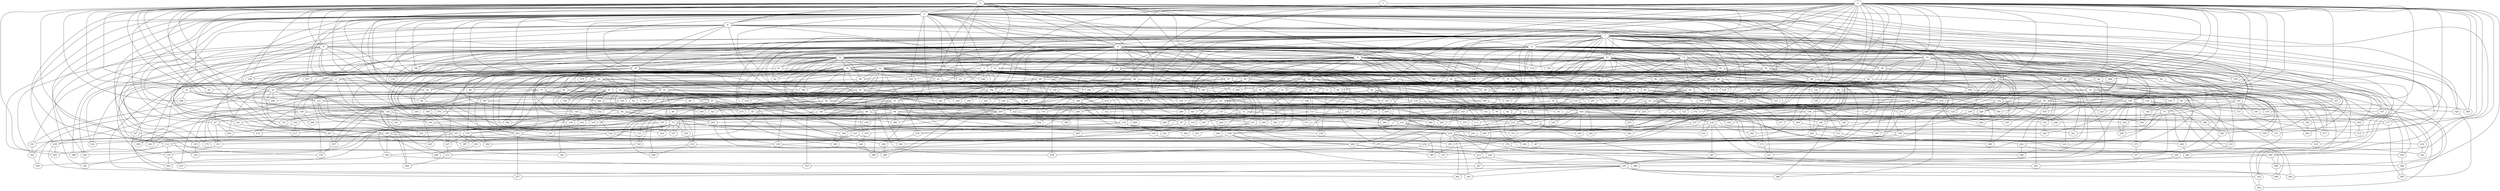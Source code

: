 strict graph "barabasi_albert_graph(400,3)" {
0;
1;
2;
3;
4;
5;
6;
7;
8;
9;
10;
11;
12;
13;
14;
15;
16;
17;
18;
19;
20;
21;
22;
23;
24;
25;
26;
27;
28;
29;
30;
31;
32;
33;
34;
35;
36;
37;
38;
39;
40;
41;
42;
43;
44;
45;
46;
47;
48;
49;
50;
51;
52;
53;
54;
55;
56;
57;
58;
59;
60;
61;
62;
63;
64;
65;
66;
67;
68;
69;
70;
71;
72;
73;
74;
75;
76;
77;
78;
79;
80;
81;
82;
83;
84;
85;
86;
87;
88;
89;
90;
91;
92;
93;
94;
95;
96;
97;
98;
99;
100;
101;
102;
103;
104;
105;
106;
107;
108;
109;
110;
111;
112;
113;
114;
115;
116;
117;
118;
119;
120;
121;
122;
123;
124;
125;
126;
127;
128;
129;
130;
131;
132;
133;
134;
135;
136;
137;
138;
139;
140;
141;
142;
143;
144;
145;
146;
147;
148;
149;
150;
151;
152;
153;
154;
155;
156;
157;
158;
159;
160;
161;
162;
163;
164;
165;
166;
167;
168;
169;
170;
171;
172;
173;
174;
175;
176;
177;
178;
179;
180;
181;
182;
183;
184;
185;
186;
187;
188;
189;
190;
191;
192;
193;
194;
195;
196;
197;
198;
199;
200;
201;
202;
203;
204;
205;
206;
207;
208;
209;
210;
211;
212;
213;
214;
215;
216;
217;
218;
219;
220;
221;
222;
223;
224;
225;
226;
227;
228;
229;
230;
231;
232;
233;
234;
235;
236;
237;
238;
239;
240;
241;
242;
243;
244;
245;
246;
247;
248;
249;
250;
251;
252;
253;
254;
255;
256;
257;
258;
259;
260;
261;
262;
263;
264;
265;
266;
267;
268;
269;
270;
271;
272;
273;
274;
275;
276;
277;
278;
279;
280;
281;
282;
283;
284;
285;
286;
287;
288;
289;
290;
291;
292;
293;
294;
295;
296;
297;
298;
299;
300;
301;
302;
303;
304;
305;
306;
307;
308;
309;
310;
311;
312;
313;
314;
315;
316;
317;
318;
319;
320;
321;
322;
323;
324;
325;
326;
327;
328;
329;
330;
331;
332;
333;
334;
335;
336;
337;
338;
339;
340;
341;
342;
343;
344;
345;
346;
347;
348;
349;
350;
351;
352;
353;
354;
355;
356;
357;
358;
359;
360;
361;
362;
363;
364;
365;
366;
367;
368;
369;
370;
371;
372;
373;
374;
375;
376;
377;
378;
379;
380;
381;
382;
383;
384;
385;
386;
387;
388;
389;
390;
391;
392;
393;
394;
395;
396;
397;
398;
399;
0 -- 3  [is_available=True, prob="0.298269849077"];
0 -- 4  [is_available=True, prob="0.527119237675"];
0 -- 5  [is_available=True, prob="1.0"];
0 -- 6  [is_available=True, prob="1.0"];
0 -- 8  [is_available=True, prob="0.487767619894"];
0 -- 9  [is_available=True, prob="0.143042769082"];
0 -- 10  [is_available=True, prob="0.386336777808"];
0 -- 11  [is_available=True, prob="1.0"];
0 -- 397  [is_available=True, prob="0.73827241974"];
0 -- 398  [is_available=True, prob="0.0623955743473"];
0 -- 15  [is_available=True, prob="0.267256335698"];
0 -- 259  [is_available=True, prob="0.992845850758"];
0 -- 23  [is_available=True, prob="0.388029123252"];
0 -- 280  [is_available=True, prob="1.0"];
0 -- 25  [is_available=True, prob="0.126511732283"];
0 -- 26  [is_available=True, prob="0.147181315976"];
0 -- 29  [is_available=True, prob="1.0"];
0 -- 40  [is_available=True, prob="1.0"];
0 -- 298  [is_available=True, prob="0.740420963743"];
0 -- 190  [is_available=True, prob="0.351554697924"];
0 -- 139  [is_available=True, prob="1.0"];
0 -- 326  [is_available=True, prob="0.818715658876"];
0 -- 327  [is_available=True, prob="0.772439747686"];
0 -- 204  [is_available=True, prob="0.414912924507"];
0 -- 79  [is_available=True, prob="1.0"];
0 -- 214  [is_available=True, prob="0.157508330431"];
0 -- 224  [is_available=True, prob="0.0242776297688"];
0 -- 102  [is_available=True, prob="0.313334585997"];
0 -- 123  [is_available=True, prob="1.0"];
1 -- 3  [is_available=True, prob="0.500758233132"];
1 -- 7  [is_available=True, prob="1.0"];
2 -- 384  [is_available=True, prob="1.0"];
2 -- 386  [is_available=True, prob="0.237531496745"];
2 -- 3  [is_available=True, prob="0.892608515794"];
2 -- 4  [is_available=True, prob="0.0385522766913"];
2 -- 6  [is_available=True, prob="0.0851015819035"];
2 -- 7  [is_available=True, prob="0.80815382262"];
2 -- 8  [is_available=True, prob="0.317228256325"];
2 -- 9  [is_available=True, prob="0.0741479356745"];
2 -- 10  [is_available=True, prob="0.835716033102"];
2 -- 11  [is_available=True, prob="0.937369593437"];
2 -- 271  [is_available=True, prob="1.0"];
2 -- 20  [is_available=True, prob="0.744110527965"];
2 -- 150  [is_available=True, prob="0.171554201924"];
2 -- 388  [is_available=True, prob="0.0334504113739"];
2 -- 26  [is_available=True, prob="0.206065111832"];
2 -- 27  [is_available=True, prob="1.0"];
2 -- 28  [is_available=True, prob="0.645784077838"];
2 -- 29  [is_available=True, prob="0.310745066874"];
2 -- 30  [is_available=True, prob="1.0"];
2 -- 33  [is_available=True, prob="0.837008396883"];
2 -- 34  [is_available=True, prob="0.425291536786"];
2 -- 36  [is_available=True, prob="1.0"];
2 -- 39  [is_available=True, prob="0.378510204727"];
2 -- 242  [is_available=True, prob="0.560559834429"];
2 -- 49  [is_available=True, prob="1.0"];
2 -- 53  [is_available=True, prob="1.0"];
2 -- 54  [is_available=True, prob="0.796117271362"];
2 -- 314  [is_available=True, prob="0.259453597384"];
2 -- 138  [is_available=True, prob="1.0"];
2 -- 66  [is_available=True, prob="0.617688116295"];
2 -- 267  [is_available=True, prob="0.328430246052"];
2 -- 324  [is_available=True, prob="1.0"];
2 -- 161  [is_available=True, prob="0.542524331418"];
2 -- 177  [is_available=True, prob="0.401061464401"];
2 -- 162  [is_available=True, prob="0.689473828155"];
2 -- 78  [is_available=True, prob="1.0"];
2 -- 85  [is_available=True, prob="1.0"];
2 -- 86  [is_available=True, prob="0.846310968194"];
2 -- 348  [is_available=True, prob="0.774364191184"];
2 -- 99  [is_available=True, prob="1.0"];
2 -- 358  [is_available=True, prob="0.891376645098"];
2 -- 230  [is_available=True, prob="0.733549443159"];
2 -- 103  [is_available=True, prob="0.783738015554"];
2 -- 105  [is_available=True, prob="0.847803932086"];
2 -- 112  [is_available=True, prob="1.0"];
2 -- 114  [is_available=True, prob="0.405441237025"];
2 -- 118  [is_available=True, prob="0.276527882223"];
2 -- 119  [is_available=True, prob="1.0"];
3 -- 171  [is_available=True, prob="1.0"];
3 -- 4  [is_available=True, prob="1.0"];
3 -- 5  [is_available=True, prob="0.973311251052"];
3 -- 6  [is_available=True, prob="0.875464187146"];
3 -- 391  [is_available=True, prob="0.187152876996"];
3 -- 13  [is_available=True, prob="0.843002533448"];
3 -- 17  [is_available=True, prob="0.394338242989"];
3 -- 147  [is_available=True, prob="0.932968730882"];
3 -- 149  [is_available=True, prob="0.307229469871"];
3 -- 27  [is_available=True, prob="0.297291324384"];
3 -- 284  [is_available=True, prob="0.273471733223"];
3 -- 31  [is_available=True, prob="1.0"];
3 -- 32  [is_available=True, prob="1.0"];
3 -- 33  [is_available=True, prob="0.951807450559"];
3 -- 35  [is_available=True, prob="1.0"];
3 -- 165  [is_available=True, prob="0.490077524878"];
3 -- 166  [is_available=True, prob="0.0489157751287"];
3 -- 295  [is_available=True, prob="0.739335470044"];
3 -- 40  [is_available=True, prob="0.836023173284"];
3 -- 41  [is_available=True, prob="1.0"];
3 -- 43  [is_available=True, prob="0.241944628572"];
3 -- 45  [is_available=True, prob="0.0387232157531"];
3 -- 47  [is_available=True, prob="0.119786327506"];
3 -- 186  [is_available=True, prob="0.115634627509"];
3 -- 59  [is_available=True, prob="0.57788059208"];
3 -- 60  [is_available=True, prob="0.638364482003"];
3 -- 62  [is_available=True, prob="0.116331540281"];
3 -- 63  [is_available=True, prob="1.0"];
3 -- 130  [is_available=True, prob="1.0"];
3 -- 74  [is_available=True, prob="0.460237701908"];
3 -- 83  [is_available=True, prob="1.0"];
3 -- 84  [is_available=True, prob="1.0"];
3 -- 221  [is_available=True, prob="0.973250670476"];
3 -- 223  [is_available=True, prob="1.0"];
3 -- 226  [is_available=True, prob="0.538605759779"];
3 -- 315  [is_available=True, prob="0.428071645479"];
3 -- 357  [is_available=True, prob="1.0"];
3 -- 235  [is_available=True, prob="1.0"];
3 -- 239  [is_available=True, prob="0.90387757718"];
3 -- 112  [is_available=True, prob="1.0"];
3 -- 374  [is_available=True, prob="0.961871258363"];
3 -- 247  [is_available=True, prob="0.217788813079"];
3 -- 378  [is_available=True, prob="0.720824797949"];
3 -- 254  [is_available=True, prob="0.393206405179"];
4 -- 5  [is_available=True, prob="0.95755302513"];
4 -- 135  [is_available=True, prob="0.525055234473"];
4 -- 9  [is_available=True, prob="1.0"];
4 -- 10  [is_available=True, prob="0.41008993219"];
4 -- 12  [is_available=True, prob="1.0"];
4 -- 13  [is_available=True, prob="0.434337095714"];
4 -- 337  [is_available=True, prob="1.0"];
4 -- 16  [is_available=True, prob="0.982867534512"];
4 -- 145  [is_available=True, prob="1.0"];
4 -- 19  [is_available=True, prob="0.722709548803"];
4 -- 21  [is_available=True, prob="0.827548095345"];
4 -- 22  [is_available=True, prob="0.463247916195"];
4 -- 24  [is_available=True, prob="0.709467893796"];
4 -- 363  [is_available=True, prob="0.435230525885"];
4 -- 197  [is_available=True, prob="0.488287670952"];
4 -- 161  [is_available=True, prob="0.273178362855"];
4 -- 38  [is_available=True, prob="0.524374692551"];
4 -- 42  [is_available=True, prob="1.0"];
4 -- 172  [is_available=True, prob="0.286896206722"];
4 -- 46  [is_available=True, prob="0.225979178508"];
4 -- 175  [is_available=True, prob="0.507469950746"];
4 -- 306  [is_available=True, prob="0.139547778749"];
4 -- 56  [is_available=True, prob="0.377174451778"];
4 -- 57  [is_available=True, prob="0.557764078141"];
4 -- 138  [is_available=True, prob="0.503882685914"];
4 -- 196  [is_available=True, prob="0.143910732659"];
4 -- 69  [is_available=True, prob="0.283122862144"];
4 -- 198  [is_available=True, prob="0.517881290494"];
4 -- 201  [is_available=True, prob="0.381304926966"];
4 -- 77  [is_available=True, prob="0.441730287227"];
4 -- 208  [is_available=True, prob="0.454565984222"];
4 -- 184  [is_available=True, prob="0.770447471956"];
4 -- 398  [is_available=True, prob="0.91359135465"];
4 -- 88  [is_available=True, prob="0.681572577993"];
4 -- 217  [is_available=True, prob="0.249906397373"];
4 -- 218  [is_available=True, prob="1.0"];
4 -- 92  [is_available=True, prob="0.145285559274"];
4 -- 101  [is_available=True, prob="0.671415290804"];
4 -- 209  [is_available=True, prob="0.44372140517"];
4 -- 259  [is_available=True, prob="0.443124493941"];
4 -- 106  [is_available=True, prob="1.0"];
4 -- 107  [is_available=True, prob="1.0"];
4 -- 110  [is_available=True, prob="0.710195332679"];
4 -- 368  [is_available=True, prob="0.9381559108"];
4 -- 114  [is_available=True, prob="1.0"];
4 -- 147  [is_available=True, prob="0.578674861187"];
5 -- 17  [is_available=True, prob="0.402516844155"];
5 -- 146  [is_available=True, prob="1.0"];
5 -- 279  [is_available=True, prob="0.0103731421191"];
5 -- 24  [is_available=True, prob="0.177780703641"];
5 -- 281  [is_available=True, prob="0.930645255723"];
5 -- 26  [is_available=True, prob="0.827387580118"];
5 -- 33  [is_available=True, prob="0.834344584282"];
5 -- 164  [is_available=True, prob="0.545704966075"];
5 -- 39  [is_available=True, prob="0.395860490203"];
5 -- 300  [is_available=True, prob="0.488411724135"];
5 -- 56  [is_available=True, prob="0.151261297534"];
5 -- 59  [is_available=True, prob="1.0"];
5 -- 80  [is_available=True, prob="1.0"];
5 -- 81  [is_available=True, prob="0.832455846038"];
5 -- 218  [is_available=True, prob="0.426073031491"];
5 -- 103  [is_available=True, prob="1.0"];
5 -- 361  [is_available=True, prob="0.591300902608"];
5 -- 363  [is_available=True, prob="1.0"];
5 -- 108  [is_available=True, prob="0.459981428003"];
5 -- 246  [is_available=True, prob="1.0"];
5 -- 375  [is_available=True, prob="1.0"];
6 -- 326  [is_available=True, prob="0.320181339738"];
6 -- 37  [is_available=True, prob="1.0"];
6 -- 134  [is_available=True, prob="0.119075416828"];
6 -- 7  [is_available=True, prob="0.643538299195"];
6 -- 8  [is_available=True, prob="0.721950341471"];
6 -- 330  [is_available=True, prob="0.445349518468"];
6 -- 375  [is_available=True, prob="0.140047247435"];
6 -- 387  [is_available=True, prob="0.255577083117"];
6 -- 334  [is_available=True, prob="0.187280034136"];
6 -- 15  [is_available=True, prob="0.563684232984"];
6 -- 35  [is_available=True, prob="1.0"];
6 -- 21  [is_available=True, prob="0.431279081157"];
6 -- 151  [is_available=True, prob="0.0646917551511"];
6 -- 30  [is_available=True, prob="1.0"];
6 -- 383  [is_available=True, prob="0.0645422746944"];
7 -- 256  [is_available=True, prob="0.238117200588"];
7 -- 137  [is_available=True, prob="0.687465087541"];
7 -- 11  [is_available=True, prob="0.312529733186"];
7 -- 268  [is_available=True, prob="0.414456508692"];
7 -- 13  [is_available=True, prob="0.503534441186"];
7 -- 14  [is_available=True, prob="0.246362660882"];
7 -- 18  [is_available=True, prob="1.0"];
7 -- 19  [is_available=True, prob="1.0"];
7 -- 20  [is_available=True, prob="0.565632125"];
7 -- 21  [is_available=True, prob="0.501570173445"];
7 -- 279  [is_available=True, prob="1.0"];
7 -- 153  [is_available=True, prob="0.684179842939"];
7 -- 28  [is_available=True, prob="1.0"];
7 -- 157  [is_available=True, prob="0.656636031057"];
7 -- 197  [is_available=True, prob="1.0"];
7 -- 290  [is_available=True, prob="0.929257823162"];
7 -- 36  [is_available=True, prob="0.00947611905008"];
7 -- 156  [is_available=True, prob="0.245450118969"];
7 -- 44  [is_available=True, prob="0.894075185431"];
7 -- 176  [is_available=True, prob="0.0208408970621"];
7 -- 177  [is_available=True, prob="1.0"];
7 -- 52  [is_available=True, prob="0.176573652754"];
7 -- 54  [is_available=True, prob="0.230792436696"];
7 -- 183  [is_available=True, prob="0.651629936341"];
7 -- 186  [is_available=True, prob="0.506065418881"];
7 -- 187  [is_available=True, prob="0.279620916595"];
7 -- 61  [is_available=True, prob="1.0"];
7 -- 164  [is_available=True, prob="0.285879486312"];
7 -- 196  [is_available=True, prob="0.50411518325"];
7 -- 182  [is_available=True, prob="1.0"];
7 -- 70  [is_available=True, prob="0.337151820292"];
7 -- 72  [is_available=True, prob="0.856570617752"];
7 -- 203  [is_available=True, prob="1.0"];
7 -- 386  [is_available=True, prob="0.94533603026"];
7 -- 209  [is_available=True, prob="0.00638037946073"];
7 -- 284  [is_available=True, prob="0.100568047967"];
7 -- 89  [is_available=True, prob="1.0"];
7 -- 97  [is_available=True, prob="1.0"];
7 -- 227  [is_available=True, prob="0.248726728498"];
7 -- 237  [is_available=True, prob="0.415702494651"];
7 -- 369  [is_available=True, prob="1.0"];
7 -- 276  [is_available=True, prob="0.323844956305"];
7 -- 383  [is_available=True, prob="0.718586521904"];
8 -- 67  [is_available=True, prob="1.0"];
8 -- 100  [is_available=True, prob="1.0"];
8 -- 328  [is_available=True, prob="0.918571415499"];
8 -- 169  [is_available=True, prob="0.114909445716"];
8 -- 331  [is_available=True, prob="1.0"];
8 -- 12  [is_available=True, prob="0.772291088394"];
8 -- 47  [is_available=True, prob="0.435735190291"];
8 -- 339  [is_available=True, prob="0.794166006899"];
8 -- 342  [is_available=True, prob="0.51660603945"];
8 -- 15  [is_available=True, prob="0.654423887311"];
8 -- 191  [is_available=True, prob="0.0476314515097"];
9 -- 131  [is_available=True, prob="0.770149890868"];
9 -- 394  [is_available=True, prob="1.0"];
9 -- 142  [is_available=True, prob="0.00911268748235"];
9 -- 16  [is_available=True, prob="0.881480369749"];
9 -- 18  [is_available=True, prob="0.320940571172"];
9 -- 19  [is_available=True, prob="0.995062150129"];
9 -- 388  [is_available=True, prob="0.746684978894"];
9 -- 27  [is_available=True, prob="0.799681115705"];
9 -- 296  [is_available=True, prob="1.0"];
9 -- 172  [is_available=True, prob="0.986184758763"];
9 -- 49  [is_available=True, prob="0.284793614362"];
9 -- 50  [is_available=True, prob="0.0894905288731"];
9 -- 51  [is_available=True, prob="0.654205406269"];
9 -- 312  [is_available=True, prob="1.0"];
9 -- 70  [is_available=True, prob="0.540041197488"];
9 -- 72  [is_available=True, prob="0.459278148884"];
9 -- 206  [is_available=True, prob="0.586170041925"];
9 -- 211  [is_available=True, prob="1.0"];
9 -- 212  [is_available=True, prob="0.530754140479"];
9 -- 96  [is_available=True, prob="0.382129433334"];
9 -- 119  [is_available=True, prob="1.0"];
10 -- 262  [is_available=True, prob="0.173623255142"];
10 -- 397  [is_available=True, prob="0.0606015897615"];
10 -- 14  [is_available=True, prob="0.263764497343"];
10 -- 84  [is_available=True, prob="1.0"];
10 -- 334  [is_available=True, prob="0.786360283192"];
10 -- 152  [is_available=True, prob="0.842336364106"];
10 -- 148  [is_available=True, prob="1.0"];
10 -- 122  [is_available=True, prob="0.8898318768"];
10 -- 383  [is_available=True, prob="0.901227722161"];
10 -- 156  [is_available=True, prob="0.13721522729"];
10 -- 159  [is_available=True, prob="1.0"];
11 -- 256  [is_available=True, prob="0.564460917967"];
11 -- 12  [is_available=True, prob="1.0"];
11 -- 28  [is_available=True, prob="0.246076181796"];
11 -- 35  [is_available=True, prob="0.413130698687"];
11 -- 167  [is_available=True, prob="0.480115296211"];
11 -- 135  [is_available=True, prob="0.966438255724"];
11 -- 45  [is_available=True, prob="0.688453864497"];
11 -- 306  [is_available=True, prob="0.287233189779"];
11 -- 61  [is_available=True, prob="0.948423086767"];
11 -- 65  [is_available=True, prob="0.14795171643"];
11 -- 195  [is_available=True, prob="0.468768327952"];
11 -- 140  [is_available=True, prob="0.536318727465"];
11 -- 339  [is_available=True, prob="0.439815097581"];
11 -- 331  [is_available=True, prob="0.426763052018"];
11 -- 163  [is_available=True, prob="0.708945904287"];
11 -- 219  [is_available=True, prob="1.0"];
11 -- 92  [is_available=True, prob="1.0"];
11 -- 95  [is_available=True, prob="0.409834590877"];
11 -- 96  [is_available=True, prob="0.27085161769"];
11 -- 105  [is_available=True, prob="0.480306268243"];
11 -- 234  [is_available=True, prob="0.564187798239"];
11 -- 243  [is_available=True, prob="1.0"];
11 -- 119  [is_available=True, prob="0.799513659511"];
11 -- 121  [is_available=True, prob="0.135614068821"];
11 -- 125  [is_available=True, prob="0.772764984918"];
12 -- 258  [is_available=True, prob="0.46460107158"];
12 -- 131  [is_available=True, prob="0.676933112871"];
12 -- 14  [is_available=True, prob="0.982353112077"];
12 -- 16  [is_available=True, prob="0.352140124422"];
12 -- 22  [is_available=True, prob="1.0"];
12 -- 24  [is_available=True, prob="0.243204780917"];
12 -- 31  [is_available=True, prob="0.078228533022"];
12 -- 42  [is_available=True, prob="1.0"];
12 -- 48  [is_available=True, prob="0.186053624257"];
12 -- 180  [is_available=True, prob="0.141716244181"];
12 -- 186  [is_available=True, prob="1.0"];
12 -- 61  [is_available=True, prob="0.235669049394"];
12 -- 65  [is_available=True, prob="0.50524776079"];
12 -- 67  [is_available=True, prob="0.305577224202"];
12 -- 81  [is_available=True, prob="1.0"];
12 -- 228  [is_available=True, prob="0.883082099249"];
12 -- 98  [is_available=True, prob="0.810808272046"];
12 -- 100  [is_available=True, prob="0.287709224504"];
12 -- 370  [is_available=True, prob="0.789973788413"];
12 -- 371  [is_available=True, prob="0.124646872576"];
12 -- 120  [is_available=True, prob="0.616793651761"];
12 -- 121  [is_available=True, prob="1.0"];
12 -- 252  [is_available=True, prob="0.155452837942"];
12 -- 126  [is_available=True, prob="0.945520118986"];
12 -- 127  [is_available=True, prob="1.0"];
13 -- 32  [is_available=True, prob="0.488953058372"];
13 -- 64  [is_available=True, prob="0.948820040712"];
13 -- 293  [is_available=True, prob="0.0629169544496"];
13 -- 38  [is_available=True, prob="1.0"];
13 -- 129  [is_available=True, prob="0.697565581958"];
13 -- 266  [is_available=True, prob="0.874315183759"];
13 -- 39  [is_available=True, prob="0.670714154541"];
13 -- 45  [is_available=True, prob="0.137179730508"];
13 -- 46  [is_available=True, prob="0.590339968073"];
13 -- 145  [is_available=True, prob="0.143469316516"];
13 -- 20  [is_available=True, prob="0.383752094183"];
13 -- 149  [is_available=True, prob="1.0"];
13 -- 376  [is_available=True, prob="0.620979590798"];
13 -- 57  [is_available=True, prob="1.0"];
13 -- 71  [is_available=True, prob="0.773981329687"];
13 -- 283  [is_available=True, prob="0.981008309924"];
13 -- 389  [is_available=True, prob="0.881261157018"];
14 -- 165  [is_available=True, prob="0.687988319192"];
14 -- 397  [is_available=True, prob="1.0"];
14 -- 334  [is_available=True, prob="1.0"];
14 -- 17  [is_available=True, prob="1.0"];
14 -- 116  [is_available=True, prob="0.79180503522"];
14 -- 246  [is_available=True, prob="0.767895754748"];
14 -- 375  [is_available=True, prob="0.0839806351859"];
14 -- 58  [is_available=True, prob="0.910960282025"];
14 -- 30  [is_available=True, prob="1.0"];
14 -- 63  [is_available=True, prob="1.0"];
15 -- 298  [is_available=True, prob="1.0"];
15 -- 55  [is_available=True, prob="1.0"];
15 -- 142  [is_available=True, prob="0.688140830579"];
15 -- 87  [is_available=True, prob="0.409568794772"];
15 -- 154  [is_available=True, prob="0.146658724838"];
16 -- 18  [is_available=True, prob="0.571583811829"];
16 -- 277  [is_available=True, prob="0.231875627335"];
16 -- 165  [is_available=True, prob="1.0"];
16 -- 168  [is_available=True, prob="0.47663817533"];
16 -- 44  [is_available=True, prob="0.753221875382"];
16 -- 181  [is_available=True, prob="1.0"];
16 -- 62  [is_available=True, prob="1.0"];
16 -- 246  [is_available=True, prob="0.232399599307"];
16 -- 200  [is_available=True, prob="0.0822985640894"];
16 -- 73  [is_available=True, prob="0.0711577123514"];
16 -- 333  [is_available=True, prob="1.0"];
16 -- 207  [is_available=True, prob="0.888693284311"];
16 -- 88  [is_available=True, prob="0.783160087676"];
16 -- 94  [is_available=True, prob="0.53671083191"];
16 -- 225  [is_available=True, prob="0.986919166864"];
16 -- 357  [is_available=True, prob="1.0"];
16 -- 104  [is_available=True, prob="0.125373824032"];
16 -- 109  [is_available=True, prob="1.0"];
16 -- 118  [is_available=True, prob="1.0"];
16 -- 124  [is_available=True, prob="0.818012131634"];
17 -- 32  [is_available=True, prob="1.0"];
17 -- 34  [is_available=True, prob="0.611219961262"];
17 -- 168  [is_available=True, prob="0.47031656966"];
17 -- 330  [is_available=True, prob="0.866108870482"];
17 -- 154  [is_available=True, prob="1.0"];
17 -- 126  [is_available=True, prob="0.174588440715"];
18 -- 64  [is_available=True, prob="0.921093628298"];
18 -- 229  [is_available=True, prob="0.220370124126"];
18 -- 235  [is_available=True, prob="1.0"];
18 -- 236  [is_available=True, prob="0.442453192908"];
18 -- 78  [is_available=True, prob="0.703064034588"];
18 -- 111  [is_available=True, prob="1.0"];
18 -- 51  [is_available=True, prob="0.162284427342"];
18 -- 52  [is_available=True, prob="0.821274506102"];
18 -- 55  [is_available=True, prob="0.760241695255"];
18 -- 153  [is_available=True, prob="0.0603321197823"];
18 -- 25  [is_available=True, prob="1.0"];
18 -- 316  [is_available=True, prob="0.124180685283"];
18 -- 319  [is_available=True, prob="1.0"];
18 -- 60  [is_available=True, prob="1.0"];
18 -- 190  [is_available=True, prob="0.798139281385"];
18 -- 31  [is_available=True, prob="0.529900051808"];
19 -- 130  [is_available=True, prob="0.937484753248"];
19 -- 166  [is_available=True, prob="0.383101910874"];
19 -- 74  [is_available=True, prob="1.0"];
19 -- 268  [is_available=True, prob="1.0"];
19 -- 174  [is_available=True, prob="0.386470335036"];
19 -- 274  [is_available=True, prob="1.0"];
19 -- 89  [is_available=True, prob="0.416830415372"];
19 -- 189  [is_available=True, prob="1.0"];
20 -- 320  [is_available=True, prob="0.489123427604"];
20 -- 352  [is_available=True, prob="1.0"];
20 -- 244  [is_available=True, prob="0.954816374428"];
20 -- 72  [is_available=True, prob="0.939012229058"];
20 -- 234  [is_available=True, prob="0.189272644114"];
20 -- 77  [is_available=True, prob="0.943106982922"];
20 -- 116  [is_available=True, prob="0.194944861618"];
20 -- 317  [is_available=True, prob="0.684761466076"];
20 -- 148  [is_available=True, prob="1.0"];
20 -- 122  [is_available=True, prob="0.412565806142"];
20 -- 282  [is_available=True, prob="1.0"];
20 -- 325  [is_available=True, prob="0.938843124505"];
21 -- 22  [is_available=True, prob="0.581334076606"];
21 -- 23  [is_available=True, prob="1.0"];
21 -- 25  [is_available=True, prob="0.713881131118"];
21 -- 286  [is_available=True, prob="1.0"];
21 -- 287  [is_available=True, prob="0.626312884223"];
21 -- 36  [is_available=True, prob="0.286803892577"];
21 -- 193  [is_available=True, prob="0.927805947978"];
21 -- 44  [is_available=True, prob="0.786251508976"];
21 -- 305  [is_available=True, prob="0.413967763929"];
21 -- 53  [is_available=True, prob="1.0"];
21 -- 57  [is_available=True, prob="1.0"];
21 -- 65  [is_available=True, prob="0.674837183494"];
21 -- 68  [is_available=True, prob="0.237247629023"];
21 -- 69  [is_available=True, prob="0.579168903711"];
21 -- 204  [is_available=True, prob="1.0"];
21 -- 341  [is_available=True, prob="0.226574679091"];
21 -- 86  [is_available=True, prob="0.439533239847"];
21 -- 91  [is_available=True, prob="0.352658920874"];
21 -- 95  [is_available=True, prob="1.0"];
21 -- 226  [is_available=True, prob="0.0457425550736"];
21 -- 227  [is_available=True, prob="0.417396377746"];
22 -- 270  [is_available=True, prob="1.0"];
22 -- 273  [is_available=True, prob="1.0"];
22 -- 23  [is_available=True, prob="0.460213203772"];
22 -- 325  [is_available=True, prob="1.0"];
22 -- 40  [is_available=True, prob="0.664984120637"];
22 -- 41  [is_available=True, prob="0.043578909018"];
22 -- 42  [is_available=True, prob="0.974416004448"];
22 -- 46  [is_available=True, prob="0.305863823889"];
22 -- 175  [is_available=True, prob="1.0"];
22 -- 48  [is_available=True, prob="1.0"];
22 -- 52  [is_available=True, prob="0.964058486109"];
22 -- 58  [is_available=True, prob="0.000107332890166"];
22 -- 187  [is_available=True, prob="1.0"];
22 -- 63  [is_available=True, prob="1.0"];
22 -- 192  [is_available=True, prob="0.161355486565"];
22 -- 66  [is_available=True, prob="0.726306219429"];
22 -- 69  [is_available=True, prob="0.28604871058"];
22 -- 77  [is_available=True, prob="0.732282430252"];
22 -- 83  [is_available=True, prob="0.139178623989"];
22 -- 341  [is_available=True, prob="0.513209227282"];
22 -- 86  [is_available=True, prob="0.759449453791"];
22 -- 98  [is_available=True, prob="0.310678485515"];
22 -- 233  [is_available=True, prob="0.384861850934"];
22 -- 110  [is_available=True, prob="0.615404056106"];
22 -- 382  [is_available=True, prob="1.0"];
23 -- 97  [is_available=True, prob="0.611572118876"];
23 -- 327  [is_available=True, prob="0.662020315186"];
23 -- 240  [is_available=True, prob="1.0"];
23 -- 184  [is_available=True, prob="1.0"];
23 -- 282  [is_available=True, prob="0.779076969348"];
23 -- 189  [is_available=True, prob="0.798057075288"];
24 -- 193  [is_available=True, prob="0.307717298143"];
24 -- 162  [is_available=True, prob="1.0"];
24 -- 170  [is_available=True, prob="1.0"];
24 -- 215  [is_available=True, prob="0.472556521843"];
24 -- 205  [is_available=True, prob="0.545079500195"];
24 -- 302  [is_available=True, prob="0.927471483007"];
24 -- 113  [is_available=True, prob="0.427956256407"];
24 -- 366  [is_available=True, prob="0.707419487255"];
24 -- 151  [is_available=True, prob="0.762926063613"];
24 -- 91  [is_available=True, prob="0.392936174679"];
25 -- 292  [is_available=True, prob="0.52638911065"];
25 -- 37  [is_available=True, prob="0.411408577579"];
25 -- 136  [is_available=True, prob="0.637096613838"];
25 -- 238  [is_available=True, prob="0.563009241257"];
25 -- 111  [is_available=True, prob="0.0266958527324"];
25 -- 114  [is_available=True, prob="0.829569219811"];
26 -- 37  [is_available=True, prob="0.799121829652"];
26 -- 358  [is_available=True, prob="0.197772445412"];
26 -- 172  [is_available=True, prob="0.454807599387"];
26 -- 78  [is_available=True, prob="1.0"];
26 -- 181  [is_available=True, prob="0.173297924264"];
26 -- 59  [is_available=True, prob="0.839331666403"];
26 -- 29  [is_available=True, prob="0.0803218471566"];
27 -- 113  [is_available=True, prob="0.452500201507"];
27 -- 140  [is_available=True, prob="1.0"];
27 -- 81  [is_available=True, prob="0.907877973793"];
27 -- 51  [is_available=True, prob="0.602761720595"];
27 -- 117  [is_available=True, prob="0.244020268789"];
27 -- 233  [is_available=True, prob="0.402608298115"];
27 -- 93  [is_available=True, prob="0.750261293525"];
28 -- 291  [is_available=True, prob="0.364025436339"];
28 -- 66  [is_available=True, prob="0.699228416066"];
28 -- 49  [is_available=True, prob="1.0"];
28 -- 373  [is_available=True, prob="0.12966566155"];
28 -- 199  [is_available=True, prob="0.229252394017"];
28 -- 190  [is_available=True, prob="0.0928224141647"];
28 -- 159  [is_available=True, prob="0.623695808631"];
30 -- 75  [is_available=True, prob="1.0"];
30 -- 34  [is_available=True, prob="0.360775313139"];
30 -- 378  [is_available=True, prob="0.124292832006"];
30 -- 220  [is_available=True, prob="0.579093234899"];
30 -- 62  [is_available=True, prob="0.876934233838"];
31 -- 128  [is_available=True, prob="0.307623560106"];
31 -- 82  [is_available=True, prob="1.0"];
31 -- 143  [is_available=True, prob="1.0"];
31 -- 211  [is_available=True, prob="0.295185252266"];
31 -- 346  [is_available=True, prob="0.116340575329"];
31 -- 156  [is_available=True, prob="0.496111968174"];
32 -- 162  [is_available=True, prob="0.823469501475"];
32 -- 169  [is_available=True, prob="1.0"];
32 -- 239  [is_available=True, prob="0.615726868277"];
32 -- 47  [is_available=True, prob="0.469662097188"];
32 -- 144  [is_available=True, prob="1.0"];
32 -- 280  [is_available=True, prob="0.935388426592"];
32 -- 123  [is_available=True, prob="0.304396803798"];
32 -- 191  [is_available=True, prob="0.644743917236"];
33 -- 321  [is_available=True, prob="0.627404951222"];
33 -- 228  [is_available=True, prob="1.0"];
33 -- 359  [is_available=True, prob="0.807208599053"];
33 -- 226  [is_available=True, prob="0.925843958364"];
33 -- 43  [is_available=True, prob="0.787500745049"];
33 -- 194  [is_available=True, prob="0.788836199965"];
33 -- 272  [is_available=True, prob="1.0"];
33 -- 309  [is_available=True, prob="0.0884861061689"];
33 -- 393  [is_available=True, prob="0.383204637602"];
33 -- 344  [is_available=True, prob="0.941365479971"];
33 -- 124  [is_available=True, prob="1.0"];
33 -- 95  [is_available=True, prob="0.968970175413"];
34 -- 197  [is_available=True, prob="1.0"];
34 -- 102  [is_available=True, prob="0.821735974915"];
34 -- 362  [is_available=True, prob="0.260562158672"];
34 -- 311  [is_available=True, prob="0.379869103284"];
34 -- 280  [is_available=True, prob="0.0507447690764"];
35 -- 128  [is_available=True, prob="0.447220184246"];
35 -- 357  [is_available=True, prob="0.324311655309"];
35 -- 200  [is_available=True, prob="0.2996466248"];
35 -- 380  [is_available=True, prob="1.0"];
35 -- 202  [is_available=True, prob="1.0"];
35 -- 43  [is_available=True, prob="0.482976324889"];
35 -- 370  [is_available=True, prob="0.0921926280456"];
35 -- 259  [is_available=True, prob="0.389495123223"];
35 -- 60  [is_available=True, prob="1.0"];
36 -- 96  [is_available=True, prob="1.0"];
36 -- 289  [is_available=True, prob="1.0"];
36 -- 355  [is_available=True, prob="0.848108904168"];
36 -- 388  [is_available=True, prob="0.775334177425"];
36 -- 38  [is_available=True, prob="0.808673143334"];
36 -- 135  [is_available=True, prob="0.649032096935"];
37 -- 101  [is_available=True, prob="0.667861263404"];
37 -- 58  [is_available=True, prob="0.0598861071174"];
37 -- 94  [is_available=True, prob="1.0"];
37 -- 127  [is_available=True, prob="0.231899373749"];
38 -- 108  [is_available=True, prob="1.0"];
38 -- 80  [is_available=True, prob="0.69905026252"];
38 -- 222  [is_available=True, prob="0.389622692042"];
38 -- 223  [is_available=True, prob="0.692902102147"];
39 -- 210  [is_available=True, prob="1.0"];
39 -- 138  [is_available=True, prob="0.981616217528"];
39 -- 299  [is_available=True, prob="0.609922189"];
39 -- 322  [is_available=True, prob="1.0"];
39 -- 79  [is_available=True, prob="0.960587507256"];
39 -- 50  [is_available=True, prob="0.406037854468"];
39 -- 83  [is_available=True, prob="0.848083252555"];
39 -- 180  [is_available=True, prob="0.913636939827"];
39 -- 182  [is_available=True, prob="0.692174205975"];
39 -- 184  [is_available=True, prob="0.818327071379"];
39 -- 189  [is_available=True, prob="0.118789374494"];
40 -- 97  [is_available=True, prob="0.0215117119012"];
40 -- 359  [is_available=True, prob="0.389367179392"];
40 -- 41  [is_available=True, prob="0.568166056876"];
40 -- 202  [is_available=True, prob="0.148015783247"];
40 -- 107  [is_available=True, prob="0.0035761414826"];
40 -- 50  [is_available=True, prob="0.80376657211"];
40 -- 179  [is_available=True, prob="0.919639523356"];
40 -- 183  [is_available=True, prob="1.0"];
40 -- 122  [is_available=True, prob="0.00697361961221"];
40 -- 285  [is_available=True, prob="0.443565975996"];
41 -- 261  [is_available=True, prob="1.0"];
41 -- 252  [is_available=True, prob="0.176598286464"];
41 -- 76  [is_available=True, prob="0.551400179026"];
41 -- 303  [is_available=True, prob="0.806436066051"];
41 -- 176  [is_available=True, prob="0.312395973897"];
41 -- 53  [is_available=True, prob="1.0"];
41 -- 90  [is_available=True, prob="1.0"];
41 -- 155  [is_available=True, prob="0.294579172899"];
41 -- 188  [is_available=True, prob="0.646437304839"];
43 -- 324  [is_available=True, prob="0.156612768293"];
43 -- 129  [is_available=True, prob="0.243982392081"];
43 -- 307  [is_available=True, prob="0.0744691592571"];
44 -- 75  [is_available=True, prob="1.0"];
44 -- 333  [is_available=True, prob="1.0"];
45 -- 74  [is_available=True, prob="0.0352256368521"];
45 -- 48  [is_available=True, prob="0.75349505412"];
45 -- 152  [is_available=True, prob="0.832266384342"];
45 -- 355  [is_available=True, prob="0.90882586248"];
45 -- 56  [is_available=True, prob="1.0"];
46 -- 64  [is_available=True, prob="0.033187288838"];
46 -- 367  [is_available=True, prob="0.721979743336"];
46 -- 99  [is_available=True, prob="0.493396828332"];
46 -- 359  [is_available=True, prob="0.967974443295"];
46 -- 107  [is_available=True, prob="0.363825616267"];
46 -- 237  [is_available=True, prob="0.66951728481"];
46 -- 337  [is_available=True, prob="0.605609443461"];
46 -- 115  [is_available=True, prob="0.783713158977"];
46 -- 346  [is_available=True, prob="1.0"];
46 -- 219  [is_available=True, prob="1.0"];
46 -- 94  [is_available=True, prob="1.0"];
47 -- 385  [is_available=True, prob="0.175689073798"];
47 -- 231  [is_available=True, prob="0.987926352716"];
47 -- 111  [is_available=True, prob="0.414673852152"];
47 -- 275  [is_available=True, prob="1.0"];
47 -- 55  [is_available=True, prob="0.176441430715"];
47 -- 154  [is_available=True, prob="0.721872265062"];
48 -- 168  [is_available=True, prob="0.7166059132"];
48 -- 141  [is_available=True, prob="0.328730488071"];
48 -- 349  [is_available=True, prob="0.33895373058"];
49 -- 362  [is_available=True, prob="0.0954096190214"];
49 -- 396  [is_available=True, prob="0.237467408438"];
49 -- 79  [is_available=True, prob="0.0263136680302"];
49 -- 377  [is_available=True, prob="0.75078875843"];
50 -- 164  [is_available=True, prob="0.0574939317311"];
50 -- 133  [is_available=True, prob="0.628484563403"];
50 -- 93  [is_available=True, prob="1.0"];
50 -- 146  [is_available=True, prob="0.437268332054"];
50 -- 54  [is_available=True, prob="0.733586633798"];
50 -- 215  [is_available=True, prob="0.765289211187"];
50 -- 125  [is_available=True, prob="0.562969244828"];
51 -- 208  [is_available=True, prob="0.17752734369"];
51 -- 132  [is_available=True, prob="0.804169064845"];
51 -- 176  [is_available=True, prob="1.0"];
52 -- 76  [is_available=True, prob="0.254839345375"];
53 -- 356  [is_available=True, prob="0.0204934852894"];
53 -- 76  [is_available=True, prob="0.995667248045"];
53 -- 147  [is_available=True, prob="0.799321050767"];
53 -- 374  [is_available=True, prob="1.0"];
53 -- 90  [is_available=True, prob="0.677948955835"];
53 -- 253  [is_available=True, prob="0.568779629812"];
54 -- 228  [is_available=True, prob="0.706039164765"];
54 -- 358  [is_available=True, prob="0.549517879497"];
54 -- 326  [is_available=True, prob="0.454944084218"];
54 -- 98  [is_available=True, prob="1.0"];
54 -- 185  [is_available=True, prob="0.547932532576"];
54 -- 153  [is_available=True, prob="0.551184077145"];
54 -- 92  [is_available=True, prob="0.134232799272"];
55 -- 353  [is_available=True, prob="0.983053823528"];
55 -- 151  [is_available=True, prob="1.0"];
56 -- 68  [is_available=True, prob="1.0"];
57 -- 130  [is_available=True, prob="1.0"];
57 -- 71  [is_available=True, prob="0.74749092704"];
57 -- 109  [is_available=True, prob="1.0"];
57 -- 141  [is_available=True, prob="0.932409843381"];
57 -- 82  [is_available=True, prob="1.0"];
57 -- 340  [is_available=True, prob="1.0"];
58 -- 67  [is_available=True, prob="0.889915829203"];
58 -- 73  [is_available=True, prob="0.911666018048"];
58 -- 340  [is_available=True, prob="0.204230869238"];
59 -- 194  [is_available=True, prob="0.348846720847"];
59 -- 105  [is_available=True, prob="1.0"];
59 -- 372  [is_available=True, prob="1.0"];
60 -- 99  [is_available=True, prob="1.0"];
60 -- 132  [is_available=True, prob="1.0"];
60 -- 264  [is_available=True, prob="0.048529588285"];
60 -- 212  [is_available=True, prob="0.715322171627"];
60 -- 340  [is_available=True, prob="0.880844916533"];
61 -- 137  [is_available=True, prob="1.0"];
61 -- 198  [is_available=True, prob="0.979561654331"];
62 -- 298  [is_available=True, prob="0.73152597022"];
62 -- 84  [is_available=True, prob="0.840680759482"];
63 -- 93  [is_available=True, prob="0.437247592117"];
64 -- 102  [is_available=True, prob="1.0"];
64 -- 232  [is_available=True, prob="0.184670588832"];
64 -- 201  [is_available=True, prob="0.858005339286"];
64 -- 235  [is_available=True, prob="0.927041793571"];
64 -- 269  [is_available=True, prob="0.00229661864438"];
64 -- 185  [is_available=True, prob="1.0"];
64 -- 216  [is_available=True, prob="0.811893685426"];
64 -- 121  [is_available=True, prob="0.213381097556"];
65 -- 257  [is_available=True, prob="0.445697482383"];
65 -- 293  [is_available=True, prob="1.0"];
65 -- 68  [is_available=True, prob="0.0717649637624"];
65 -- 166  [is_available=True, prob="0.0376627891219"];
65 -- 134  [is_available=True, prob="0.65769304131"];
65 -- 399  [is_available=True, prob="0.123419176698"];
65 -- 240  [is_available=True, prob="0.73330223038"];
65 -- 145  [is_available=True, prob="0.162460804981"];
65 -- 82  [is_available=True, prob="0.202603391757"];
65 -- 275  [is_available=True, prob="0.912367441519"];
65 -- 118  [is_available=True, prob="1.0"];
65 -- 250  [is_available=True, prob="0.336265383856"];
65 -- 285  [is_available=True, prob="0.782518606823"];
65 -- 85  [is_available=True, prob="0.500362512258"];
66 -- 199  [is_available=True, prob="0.673303228593"];
66 -- 143  [is_available=True, prob="0.283354086866"];
67 -- 272  [is_available=True, prob="1.0"];
67 -- 311  [is_available=True, prob="0.124924967693"];
67 -- 281  [is_available=True, prob="0.8617113102"];
68 -- 70  [is_available=True, prob="0.70081074045"];
68 -- 173  [is_available=True, prob="0.827335617391"];
68 -- 80  [is_available=True, prob="0.149890822417"];
68 -- 115  [is_available=True, prob="0.794580897932"];
68 -- 247  [is_available=True, prob="0.44185012364"];
68 -- 350  [is_available=True, prob="0.102586402883"];
68 -- 277  [is_available=True, prob="0.946978102747"];
69 -- 194  [is_available=True, prob="0.313964697687"];
69 -- 71  [is_available=True, prob="0.527018172241"];
69 -- 274  [is_available=True, prob="0.68925305616"];
69 -- 312  [is_available=True, prob="0.905947904714"];
69 -- 210  [is_available=True, prob="1.0"];
69 -- 85  [is_available=True, prob="0.789158853594"];
69 -- 88  [is_available=True, prob="1.0"];
69 -- 350  [is_available=True, prob="1.0"];
70 -- 104  [is_available=True, prob="0.203922685813"];
70 -- 75  [is_available=True, prob="0.200962519219"];
70 -- 174  [is_available=True, prob="0.600562090682"];
70 -- 181  [is_available=True, prob="0.843598248945"];
70 -- 91  [is_available=True, prob="1.0"];
71 -- 136  [is_available=True, prob="1.0"];
71 -- 106  [is_available=True, prob="1.0"];
71 -- 270  [is_available=True, prob="1.0"];
71 -- 205  [is_available=True, prob="0.175064172505"];
71 -- 178  [is_available=True, prob="1.0"];
72 -- 322  [is_available=True, prob="0.512291381477"];
72 -- 163  [is_available=True, prob="0.607155540956"];
72 -- 266  [is_available=True, prob="0.758705294255"];
72 -- 206  [is_available=True, prob="0.583341172691"];
72 -- 73  [is_available=True, prob="0.676261946124"];
72 -- 87  [is_available=True, prob="1.0"];
73 -- 224  [is_available=True, prob="0.640468254818"];
73 -- 133  [is_available=True, prob="1.0"];
73 -- 230  [is_available=True, prob="0.654641548965"];
73 -- 103  [is_available=True, prob="0.803888501047"];
73 -- 170  [is_available=True, prob="1.0"];
73 -- 167  [is_available=True, prob="1.0"];
73 -- 108  [is_available=True, prob="0.461824570762"];
73 -- 109  [is_available=True, prob="0.889588462595"];
73 -- 241  [is_available=True, prob="0.841757790704"];
73 -- 216  [is_available=True, prob="0.410056824846"];
73 -- 124  [is_available=True, prob="0.158602579234"];
73 -- 231  [is_available=True, prob="1.0"];
74 -- 89  [is_available=True, prob="1.0"];
74 -- 106  [is_available=True, prob="0.25290772597"];
75 -- 288  [is_available=True, prob="0.439182730404"];
75 -- 294  [is_available=True, prob="0.114069607808"];
75 -- 266  [is_available=True, prob="0.567188263369"];
75 -- 87  [is_available=True, prob="0.519338632941"];
75 -- 158  [is_available=True, prob="0.169352309365"];
76 -- 101  [is_available=True, prob="0.932639559098"];
76 -- 117  [is_available=True, prob="0.208749995215"];
76 -- 381  [is_available=True, prob="1.0"];
77 -- 160  [is_available=True, prob="1.0"];
77 -- 255  [is_available=True, prob="0.838479353898"];
77 -- 319  [is_available=True, prob="1.0"];
78 -- 160  [is_available=True, prob="0.0309123944498"];
78 -- 136  [is_available=True, prob="0.414339656034"];
78 -- 258  [is_available=True, prob="0.0253024141814"];
78 -- 174  [is_available=True, prob="0.674708890613"];
78 -- 347  [is_available=True, prob="0.989388837302"];
78 -- 350  [is_available=True, prob="1.0"];
79 -- 328  [is_available=True, prob="1.0"];
79 -- 274  [is_available=True, prob="0.597677234219"];
79 -- 348  [is_available=True, prob="0.308923236144"];
80 -- 252  [is_available=True, prob="0.47272600408"];
81 -- 110  [is_available=True, prob="0.920508529073"];
81 -- 144  [is_available=True, prob="0.60088888577"];
81 -- 247  [is_available=True, prob="1.0"];
81 -- 318  [is_available=True, prob="0.0661956045713"];
82 -- 192  [is_available=True, prob="0.863440475885"];
82 -- 139  [is_available=True, prob="0.158642136803"];
82 -- 205  [is_available=True, prob="1.0"];
82 -- 237  [is_available=True, prob="1.0"];
82 -- 179  [is_available=True, prob="0.570735293405"];
82 -- 217  [is_available=True, prob="0.37545693974"];
83 -- 128  [is_available=True, prob="0.766941973733"];
83 -- 310  [is_available=True, prob="1.0"];
83 -- 116  [is_available=True, prob="0.76453799336"];
83 -- 90  [is_available=True, prob="1.0"];
83 -- 187  [is_available=True, prob="1.0"];
83 -- 125  [is_available=True, prob="0.936925002179"];
83 -- 351  [is_available=True, prob="1.0"];
84 -- 275  [is_available=True, prob="0.820502524882"];
84 -- 100  [is_available=True, prob="0.972390396005"];
85 -- 245  [is_available=True, prob="0.0816537034659"];
86 -- 328  [is_available=True, prob="0.300152991269"];
86 -- 284  [is_available=True, prob="1.0"];
87 -- 288  [is_available=True, prob="0.216266537139"];
87 -- 342  [is_available=True, prob="1.0"];
88 -- 170  [is_available=True, prob="0.569311926459"];
89 -- 193  [is_available=True, prob="0.52128787643"];
92 -- 155  [is_available=True, prob="1.0"];
92 -- 182  [is_available=True, prob="0.710712801503"];
93 -- 192  [is_available=True, prob="0.799780650035"];
93 -- 387  [is_available=True, prob="0.0750596650998"];
93 -- 137  [is_available=True, prob="1.0"];
93 -- 148  [is_available=True, prob="0.773954931177"];
93 -- 249  [is_available=True, prob="1.0"];
93 -- 348  [is_available=True, prob="0.616543329684"];
93 -- 349  [is_available=True, prob="0.921559643562"];
94 -- 144  [is_available=True, prob="0.875352499665"];
94 -- 163  [is_available=True, prob="1.0"];
94 -- 134  [is_available=True, prob="0.473521642774"];
94 -- 329  [is_available=True, prob="0.0462299720297"];
94 -- 366  [is_available=True, prob="0.158959570095"];
94 -- 268  [is_available=True, prob="1.0"];
94 -- 301  [is_available=True, prob="0.798275968141"];
94 -- 304  [is_available=True, prob="0.323875886176"];
94 -- 195  [is_available=True, prob="0.858549505152"];
94 -- 245  [is_available=True, prob="0.43945079085"];
94 -- 150  [is_available=True, prob="0.925047138154"];
94 -- 152  [is_available=True, prob="0.656592380751"];
94 -- 185  [is_available=True, prob="1.0"];
94 -- 380  [is_available=True, prob="0.370748351868"];
95 -- 260  [is_available=True, prob="0.273563808989"];
95 -- 390  [is_available=True, prob="0.877676898451"];
95 -- 104  [is_available=True, prob="0.267639686574"];
95 -- 372  [is_available=True, prob="1.0"];
95 -- 158  [is_available=True, prob="0.895200254502"];
96 -- 196  [is_available=True, prob="1.0"];
96 -- 250  [is_available=True, prob="0.62608804154"];
96 -- 317  [is_available=True, prob="1.0"];
97 -- 315  [is_available=True, prob="0.599634331686"];
97 -- 133  [is_available=True, prob="0.95499036824"];
97 -- 167  [is_available=True, prob="0.321679046393"];
97 -- 173  [is_available=True, prob="1.0"];
97 -- 296  [is_available=True, prob="1.0"];
97 -- 115  [is_available=True, prob="0.758650922826"];
97 -- 180  [is_available=True, prob="0.508827848441"];
97 -- 214  [is_available=True, prob="0.33391181011"];
97 -- 123  [is_available=True, prob="0.900306671812"];
97 -- 318  [is_available=True, prob="0.807881587203"];
98 -- 278  [is_available=True, prob="1.0"];
98 -- 263  [is_available=True, prob="0.296967821685"];
98 -- 236  [is_available=True, prob="0.701078082864"];
98 -- 139  [is_available=True, prob="0.421059682565"];
98 -- 212  [is_available=True, prob="0.134215532287"];
98 -- 150  [is_available=True, prob="0.405739172343"];
99 -- 320  [is_available=True, prob="0.691969649148"];
99 -- 323  [is_available=True, prob="0.155778692416"];
99 -- 233  [is_available=True, prob="0.816968887256"];
99 -- 330  [is_available=True, prob="0.209594683158"];
101 -- 195  [is_available=True, prob="0.524767326097"];
101 -- 364  [is_available=True, prob="0.186188868097"];
101 -- 241  [is_available=True, prob="1.0"];
101 -- 355  [is_available=True, prob="0.245477211088"];
101 -- 254  [is_available=True, prob="1.0"];
101 -- 127  [is_available=True, prob="0.931968454668"];
102 -- 140  [is_available=True, prob="0.984646804612"];
102 -- 223  [is_available=True, prob="0.900403464615"];
103 -- 203  [is_available=True, prob="0.0868397057605"];
103 -- 302  [is_available=True, prob="0.35234026669"];
103 -- 175  [is_available=True, prob="1.0"];
103 -- 112  [is_available=True, prob="0.75243674308"];
103 -- 279  [is_available=True, prob="0.213499812709"];
104 -- 238  [is_available=True, prob="0.676487936007"];
104 -- 271  [is_available=True, prob="0.0231424830839"];
104 -- 177  [is_available=True, prob="1.0"];
104 -- 146  [is_available=True, prob="0.372320684915"];
104 -- 117  [is_available=True, prob="0.598906304654"];
104 -- 120  [is_available=True, prob="0.109618018345"];
104 -- 155  [is_available=True, prob="0.967238875109"];
104 -- 188  [is_available=True, prob="0.705147641235"];
104 -- 254  [is_available=True, prob="0.403938562796"];
105 -- 132  [is_available=True, prob="0.185901118686"];
105 -- 335  [is_available=True, prob="1.0"];
105 -- 372  [is_available=True, prob="1.0"];
106 -- 347  [is_available=True, prob="1.0"];
106 -- 234  [is_available=True, prob="1.0"];
107 -- 160  [is_available=True, prob="0.471387443299"];
107 -- 229  [is_available=True, prob="0.629355528162"];
107 -- 208  [is_available=True, prob="0.608498867556"];
107 -- 273  [is_available=True, prob="0.574879935083"];
107 -- 307  [is_available=True, prob="1.0"];
108 -- 206  [is_available=True, prob="0.959444578926"];
108 -- 297  [is_available=True, prob="0.885736804069"];
108 -- 126  [is_available=True, prob="0.597006488002"];
109 -- 210  [is_available=True, prob="0.558673479517"];
110 -- 278  [is_available=True, prob="0.46585444312"];
111 -- 131  [is_available=True, prob="1.0"];
111 -- 178  [is_available=True, prob="1.0"];
111 -- 113  [is_available=True, prob="0.987976126648"];
112 -- 398  [is_available=True, prob="0.419370990173"];
112 -- 179  [is_available=True, prob="1.0"];
112 -- 215  [is_available=True, prob="0.846620515944"];
113 -- 241  [is_available=True, prob="0.518804934007"];
114 -- 289  [is_available=True, prob="1.0"];
114 -- 296  [is_available=True, prob="0.829427041761"];
114 -- 143  [is_available=True, prob="1.0"];
114 -- 368  [is_available=True, prob="0.716682785761"];
114 -- 248  [is_available=True, prob="0.401761871056"];
115 -- 392  [is_available=True, prob="0.652962210107"];
115 -- 336  [is_available=True, prob="0.634269611847"];
115 -- 370  [is_available=True, prob="1.0"];
115 -- 343  [is_available=True, prob="1.0"];
115 -- 120  [is_available=True, prob="0.0937255524709"];
116 -- 323  [is_available=True, prob="0.554855011065"];
116 -- 324  [is_available=True, prob="1.0"];
116 -- 199  [is_available=True, prob="1.0"];
116 -- 238  [is_available=True, prob="0.0658846158156"];
116 -- 286  [is_available=True, prob="0.86970241883"];
117 -- 171  [is_available=True, prob="0.939373644659"];
117 -- 308  [is_available=True, prob="0.852930352559"];
117 -- 278  [is_available=True, prob="1.0"];
117 -- 221  [is_available=True, prob="1.0"];
118 -- 364  [is_available=True, prob="1.0"];
118 -- 367  [is_available=True, prob="0.335998725463"];
118 -- 245  [is_available=True, prob="0.455632262284"];
118 -- 377  [is_available=True, prob="0.579017948274"];
118 -- 379  [is_available=True, prob="0.49166950344"];
119 -- 345  [is_available=True, prob="0.774647625616"];
122 -- 159  [is_available=True, prob="1.0"];
123 -- 292  [is_available=True, prob="1.0"];
123 -- 301  [is_available=True, prob="1.0"];
123 -- 222  [is_available=True, prob="0.196176720061"];
124 -- 191  [is_available=True, prob="0.882999806614"];
124 -- 273  [is_available=True, prob="1.0"];
125 -- 386  [is_available=True, prob="0.163781091453"];
125 -- 240  [is_available=True, prob="1.0"];
125 -- 157  [is_available=True, prob="1.0"];
127 -- 129  [is_available=True, prob="0.102430152396"];
127 -- 142  [is_available=True, prob="0.884386735534"];
127 -- 376  [is_available=True, prob="1.0"];
127 -- 344  [is_available=True, prob="0.251472201325"];
128 -- 141  [is_available=True, prob="0.47922862542"];
128 -- 349  [is_available=True, prob="0.339975211408"];
129 -- 209  [is_available=True, prob="0.877970675981"];
129 -- 220  [is_available=True, prob="1.0"];
130 -- 232  [is_available=True, prob="1.0"];
130 -- 251  [is_available=True, prob="0.585940759818"];
131 -- 327  [is_available=True, prob="0.110542127844"];
131 -- 204  [is_available=True, prob="0.79746834227"];
131 -- 158  [is_available=True, prob="1.0"];
132 -- 376  [is_available=True, prob="1.0"];
133 -- 343  [is_available=True, prob="0.325510482756"];
134 -- 178  [is_available=True, prob="1.0"];
134 -- 149  [is_available=True, prob="1.0"];
134 -- 251  [is_available=True, prob="0.328565861741"];
134 -- 188  [is_available=True, prob="0.726577527206"];
134 -- 317  [is_available=True, prob="1.0"];
135 -- 285  [is_available=True, prob="0.762750857656"];
136 -- 371  [is_available=True, prob="0.00638238748238"];
137 -- 352  [is_available=True, prob="1.0"];
137 -- 229  [is_available=True, prob="0.517211556635"];
137 -- 169  [is_available=True, prob="1.0"];
140 -- 356  [is_available=True, prob="0.948125585197"];
141 -- 244  [is_available=True, prob="0.636850605003"];
141 -- 332  [is_available=True, prob="1.0"];
143 -- 379  [is_available=True, prob="1.0"];
143 -- 306  [is_available=True, prob="0.40558633672"];
144 -- 281  [is_available=True, prob="0.627919251445"];
144 -- 217  [is_available=True, prob="0.108921786156"];
145 -- 321  [is_available=True, prob="1.0"];
145 -- 336  [is_available=True, prob="0.876498537873"];
145 -- 248  [is_available=True, prob="0.285688340833"];
145 -- 314  [is_available=True, prob="0.253154071481"];
145 -- 157  [is_available=True, prob="0.966518788728"];
146 -- 313  [is_available=True, prob="1.0"];
147 -- 262  [is_available=True, prob="0.575167401705"];
148 -- 261  [is_available=True, prob="0.608653349876"];
148 -- 264  [is_available=True, prob="0.0350806948835"];
148 -- 249  [is_available=True, prob="0.933446049157"];
149 -- 269  [is_available=True, prob="0.00430967734809"];
149 -- 304  [is_available=True, prob="0.75063341259"];
149 -- 243  [is_available=True, prob="0.828230866843"];
149 -- 315  [is_available=True, prob="0.962953930889"];
152 -- 329  [is_available=True, prob="0.107690163634"];
154 -- 352  [is_available=True, prob="0.842068664799"];
154 -- 161  [is_available=True, prob="0.0983036021665"];
154 -- 369  [is_available=True, prob="1.0"];
154 -- 351  [is_available=True, prob="0.9507585166"];
155 -- 224  [is_available=True, prob="1.0"];
155 -- 272  [is_available=True, prob="0.802037373047"];
156 -- 294  [is_available=True, prob="0.377295018369"];
156 -- 329  [is_available=True, prob="1.0"];
156 -- 242  [is_available=True, prob="0.884244117645"];
156 -- 308  [is_available=True, prob="0.152206255621"];
156 -- 213  [is_available=True, prob="0.0690971264411"];
156 -- 310  [is_available=True, prob="0.873083605351"];
156 -- 250  [is_available=True, prob="0.649784623849"];
156 -- 283  [is_available=True, prob="0.773285460464"];
157 -- 171  [is_available=True, prob="0.981166159452"];
158 -- 260  [is_available=True, prob="1.0"];
158 -- 173  [is_available=True, prob="0.82666564347"];
158 -- 239  [is_available=True, prob="0.728497057749"];
160 -- 207  [is_available=True, prob="0.622320053967"];
161 -- 207  [is_available=True, prob="0.983071872937"];
162 -- 222  [is_available=True, prob="1.0"];
163 -- 393  [is_available=True, prob="0.755536056667"];
164 -- 389  [is_available=True, prob="1.0"];
165 -- 225  [is_available=True, prob="0.779463646664"];
165 -- 260  [is_available=True, prob="0.182867443968"];
165 -- 265  [is_available=True, prob="0.0443996228908"];
166 -- 316  [is_available=True, prob="0.592142486498"];
166 -- 379  [is_available=True, prob="0.512738324867"];
169 -- 202  [is_available=True, prob="0.889139462223"];
170 -- 227  [is_available=True, prob="0.911659471139"];
170 -- 203  [is_available=True, prob="1.0"];
170 -- 300  [is_available=True, prob="0.751059660624"];
170 -- 387  [is_available=True, prob="1.0"];
172 -- 243  [is_available=True, prob="1.0"];
172 -- 299  [is_available=True, prob="0.0773960377969"];
173 -- 211  [is_available=True, prob="0.157995017578"];
174 -- 232  [is_available=True, prob="0.271221615982"];
177 -- 395  [is_available=True, prob="1.0"];
177 -- 341  [is_available=True, prob="0.253268327033"];
179 -- 360  [is_available=True, prob="0.835365463871"];
179 -- 255  [is_available=True, prob="1.0"];
180 -- 321  [is_available=True, prob="1.0"];
180 -- 213  [is_available=True, prob="0.723565337333"];
180 -- 183  [is_available=True, prob="1.0"];
181 -- 347  [is_available=True, prob="0.728596531139"];
182 -- 293  [is_available=True, prob="1.0"];
183 -- 263  [is_available=True, prob="0.816961423469"];
184 -- 331  [is_available=True, prob="1.0"];
184 -- 263  [is_available=True, prob="0.739057454486"];
184 -- 201  [is_available=True, prob="0.50075550327"];
184 -- 364  [is_available=True, prob="1.0"];
184 -- 319  [is_available=True, prob="0.450872683"];
186 -- 339  [is_available=True, prob="0.405915483861"];
186 -- 301  [is_available=True, prob="1.0"];
187 -- 291  [is_available=True, prob="1.0"];
187 -- 198  [is_available=True, prob="0.164808887637"];
187 -- 231  [is_available=True, prob="1.0"];
188 -- 309  [is_available=True, prob="0.75167394349"];
190 -- 200  [is_available=True, prob="0.83475624741"];
190 -- 380  [is_available=True, prob="0.950825946666"];
190 -- 305  [is_available=True, prob="0.417755396178"];
190 -- 213  [is_available=True, prob="0.914054713937"];
190 -- 221  [is_available=True, prob="0.111648115814"];
191 -- 342  [is_available=True, prob="0.691127345072"];
192 -- 289  [is_available=True, prob="1.0"];
192 -- 300  [is_available=True, prob="0.702700409186"];
195 -- 363  [is_available=True, prob="0.450863941872"];
195 -- 230  [is_available=True, prob="0.431512539997"];
196 -- 276  [is_available=True, prob="0.768167175461"];
196 -- 356  [is_available=True, prob="0.980882988742"];
197 -- 336  [is_available=True, prob="0.72781837694"];
198 -- 343  [is_available=True, prob="0.0538956637521"];
199 -- 262  [is_available=True, prob="0.586486101858"];
199 -- 371  [is_available=True, prob="0.935822843331"];
199 -- 277  [is_available=True, prob="0.185504391823"];
199 -- 248  [is_available=True, prob="0.592299754614"];
200 -- 295  [is_available=True, prob="1.0"];
200 -- 392  [is_available=True, prob="1.0"];
200 -- 338  [is_available=True, prob="0.894738240332"];
200 -- 309  [is_available=True, prob="0.227208478122"];
200 -- 249  [is_available=True, prob="0.529576092401"];
202 -- 257  [is_available=True, prob="0.291085259524"];
202 -- 394  [is_available=True, prob="1.0"];
202 -- 214  [is_available=True, prob="0.324279476922"];
202 -- 219  [is_available=True, prob="0.842255299453"];
203 -- 269  [is_available=True, prob="0.833176025992"];
205 -- 216  [is_available=True, prob="0.0789707740423"];
205 -- 373  [is_available=True, prob="1.0"];
206 -- 384  [is_available=True, prob="0.177058144105"];
206 -- 258  [is_available=True, prob="0.0636633595656"];
206 -- 345  [is_available=True, prob="0.675315344918"];
207 -- 307  [is_available=True, prob="0.396018252037"];
207 -- 225  [is_available=True, prob="0.604493862033"];
209 -- 391  [is_available=True, prob="0.23990589064"];
210 -- 354  [is_available=True, prob="0.215129189859"];
210 -- 366  [is_available=True, prob="0.1334115675"];
210 -- 304  [is_available=True, prob="0.05118931201"];
212 -- 373  [is_available=True, prob="1.0"];
212 -- 265  [is_available=True, prob="0.0676630507658"];
212 -- 313  [is_available=True, prob="0.613447170309"];
213 -- 337  [is_available=True, prob="0.763889436868"];
213 -- 305  [is_available=True, prob="0.654793474386"];
214 -- 322  [is_available=True, prob="0.5558860165"];
215 -- 218  [is_available=True, prob="0.682886580079"];
215 -- 297  [is_available=True, prob="1.0"];
216 -- 353  [is_available=True, prob="1.0"];
216 -- 365  [is_available=True, prob="0.0392218440206"];
216 -- 303  [is_available=True, prob="1.0"];
216 -- 244  [is_available=True, prob="0.469752163216"];
216 -- 333  [is_available=True, prob="0.604543913112"];
216 -- 311  [is_available=True, prob="0.300912148288"];
216 -- 220  [is_available=True, prob="1.0"];
218 -- 257  [is_available=True, prob="0.629487811521"];
218 -- 365  [is_available=True, prob="1.0"];
218 -- 303  [is_available=True, prob="0.999547382582"];
218 -- 346  [is_available=True, prob="0.838600566449"];
218 -- 283  [is_available=True, prob="0.36766150116"];
218 -- 325  [is_available=True, prob="0.419152197375"];
220 -- 288  [is_available=True, prob="0.440654423525"];
220 -- 255  [is_available=True, prob="0.524164017206"];
222 -- 316  [is_available=True, prob="0.842216935685"];
226 -- 332  [is_available=True, prob="1.0"];
226 -- 313  [is_available=True, prob="0.679471213092"];
226 -- 381  [is_available=True, prob="0.799929594349"];
227 -- 271  [is_available=True, prob="0.164956469949"];
228 -- 290  [is_available=True, prob="0.0716686608211"];
228 -- 287  [is_available=True, prob="0.124316700133"];
230 -- 267  [is_available=True, prob="0.260204983521"];
230 -- 302  [is_available=True, prob="1.0"];
232 -- 270  [is_available=True, prob="0.393556739581"];
233 -- 242  [is_available=True, prob="1.0"];
233 -- 382  [is_available=True, prob="0.369472805528"];
234 -- 253  [is_available=True, prob="0.905860265285"];
235 -- 290  [is_available=True, prob="0.232676848932"];
235 -- 236  [is_available=True, prob="0.0249512575284"];
235 -- 276  [is_available=True, prob="0.432205694092"];
236 -- 261  [is_available=True, prob="1.0"];
238 -- 361  [is_available=True, prob="0.32727041948"];
238 -- 267  [is_available=True, prob="1.0"];
238 -- 332  [is_available=True, prob="1.0"];
238 -- 282  [is_available=True, prob="0.134733704113"];
238 -- 251  [is_available=True, prob="0.452792396705"];
239 -- 365  [is_available=True, prob="0.170746712649"];
239 -- 295  [is_available=True, prob="0.417560502223"];
240 -- 385  [is_available=True, prob="1.0"];
240 -- 265  [is_available=True, prob="0.746856596396"];
241 -- 367  [is_available=True, prob="0.379652236063"];
242 -- 294  [is_available=True, prob="0.457813604725"];
243 -- 256  [is_available=True, prob="0.706693544781"];
243 -- 396  [is_available=True, prob="1.0"];
247 -- 253  [is_available=True, prob="1.0"];
250 -- 318  [is_available=True, prob="0.130644937524"];
250 -- 264  [is_available=True, prob="0.791623226758"];
253 -- 381  [is_available=True, prob="1.0"];
256 -- 297  [is_available=True, prob="0.477547705272"];
256 -- 286  [is_available=True, prob="0.765790869023"];
260 -- 291  [is_available=True, prob="0.0512491402048"];
261 -- 323  [is_available=True, prob="0.0585347785553"];
261 -- 335  [is_available=True, prob="0.285113209118"];
262 -- 314  [is_available=True, prob="0.687113581215"];
263 -- 351  [is_available=True, prob="0.808098230054"];
263 -- 399  [is_available=True, prob="0.791415367031"];
264 -- 287  [is_available=True, prob="0.207328433917"];
266 -- 320  [is_available=True, prob="0.990736884219"];
270 -- 369  [is_available=True, prob="1.0"];
271 -- 292  [is_available=True, prob="1.0"];
273 -- 377  [is_available=True, prob="1.0"];
274 -- 312  [is_available=True, prob="1.0"];
274 -- 385  [is_available=True, prob="1.0"];
276 -- 353  [is_available=True, prob="0.430339082564"];
278 -- 344  [is_available=True, prob="1.0"];
279 -- 335  [is_available=True, prob="0.60434357735"];
286 -- 308  [is_available=True, prob="0.539914461363"];
289 -- 299  [is_available=True, prob="0.832148157962"];
304 -- 360  [is_available=True, prob="0.593013708905"];
304 -- 310  [is_available=True, prob="0.378469923974"];
307 -- 378  [is_available=True, prob="0.900896227053"];
311 -- 391  [is_available=True, prob="0.773453116312"];
313 -- 390  [is_available=True, prob="0.674031219592"];
315 -- 374  [is_available=True, prob="0.263813647589"];
320 -- 338  [is_available=True, prob="0.470160103832"];
325 -- 362  [is_available=True, prob="1.0"];
326 -- 395  [is_available=True, prob="0.53777890542"];
327 -- 360  [is_available=True, prob="0.383344634234"];
330 -- 394  [is_available=True, prob="0.747525069402"];
330 -- 368  [is_available=True, prob="0.13256176018"];
330 -- 382  [is_available=True, prob="1.0"];
331 -- 345  [is_available=True, prob="0.912964155058"];
333 -- 338  [is_available=True, prob="0.972385595037"];
334 -- 354  [is_available=True, prob="1.0"];
336 -- 354  [is_available=True, prob="0.115051556809"];
337 -- 392  [is_available=True, prob="0.205961580098"];
338 -- 361  [is_available=True, prob="1.0"];
342 -- 393  [is_available=True, prob="0.0143239641921"];
344 -- 389  [is_available=True, prob="0.351370854637"];
354 -- 384  [is_available=True, prob="0.407211191646"];
358 -- 390  [is_available=True, prob="0.161111312638"];
369 -- 399  [is_available=True, prob="1.0"];
376 -- 396  [is_available=True, prob="1.0"];
384 -- 395  [is_available=True, prob="0.583480462855"];
}
